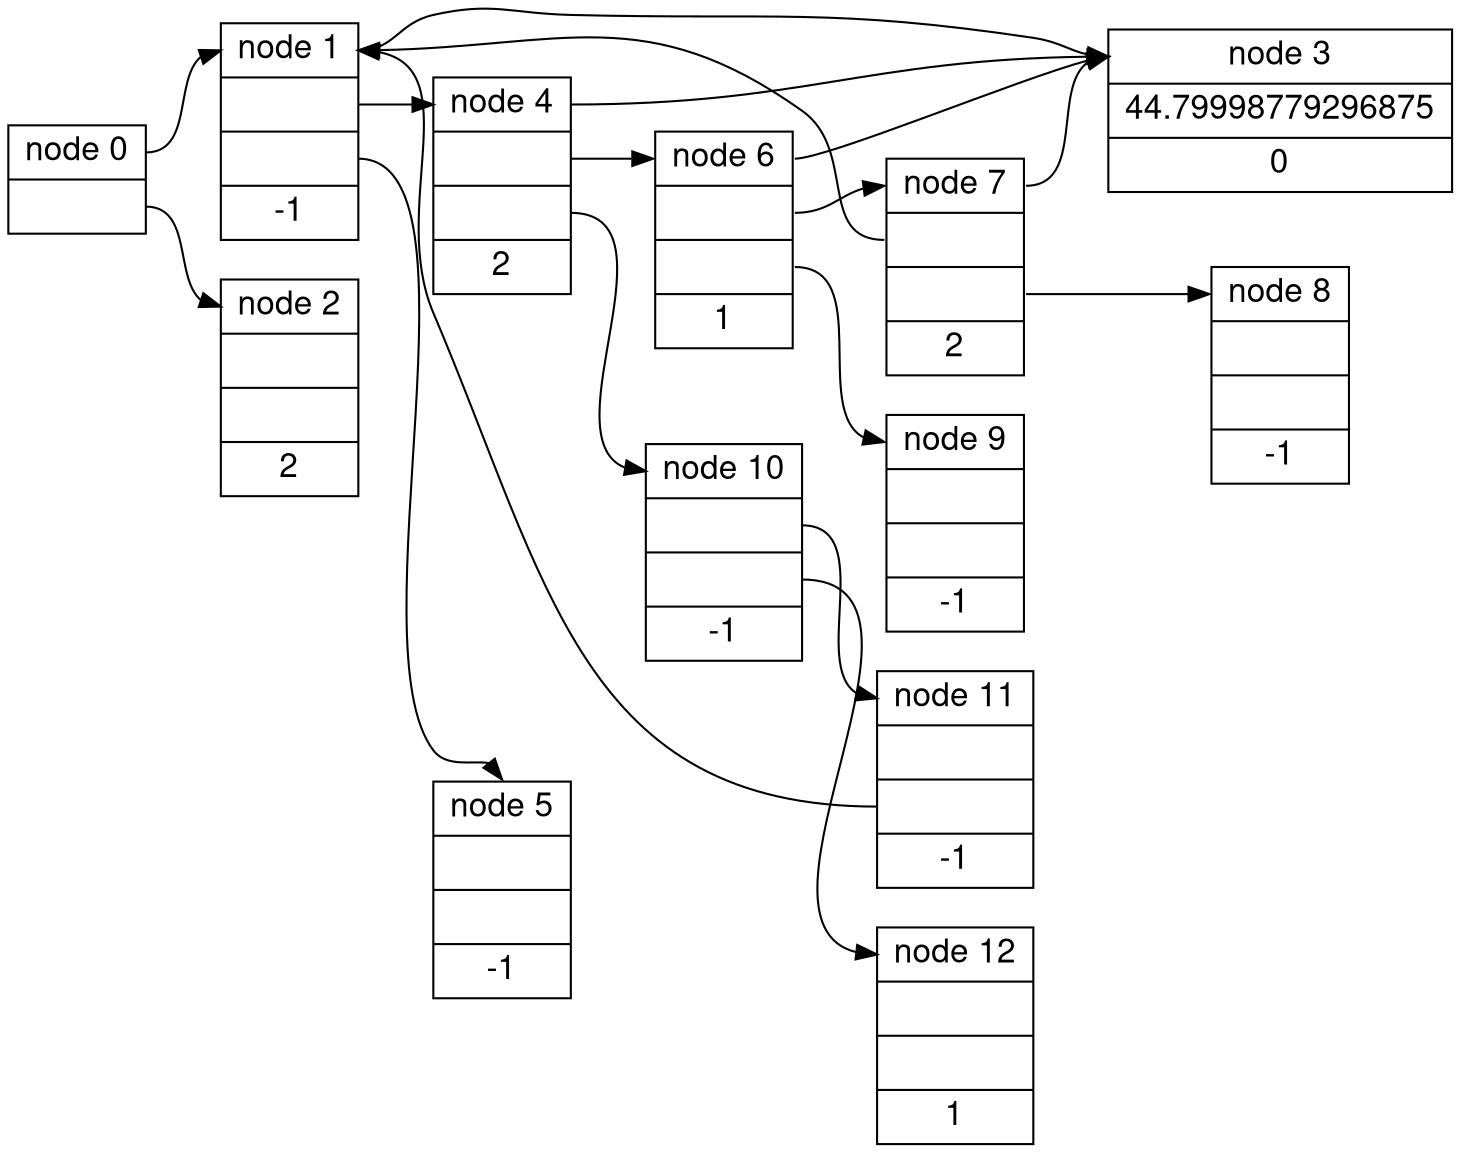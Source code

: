 # from https://graphviz.org/Gallery/directed/datastruct.gv.txt

#   The graph file was generated automatically from a session with the
#   LDBX graphical interface to the standard DBX debugger. Nodes are
#   drawn with the record shape. Labels of this shape are interpreted
#   specially as nested horizontal and vertical box lists formatted as
#   tables. In a record label, curly braces { } enclose lists, vertical
#   bar | separates list items, and <sym> creates a port identifier for
#   attaching edges. Edges are also labeled with id attributes. Though
#   not demonstrated in this particular file, these attributes allow
#   referencing multiple (parallel) edges between the same node pair.

digraph g {
fontname="Helvetica,Arial,sans-serif"
node [fontname="Helvetica,Arial,sans-serif"]
edge [fontname="Helvetica,Arial,sans-serif"]
graph [
rankdir = "LR"
];
node [
fontsize = "16"
shape = "ellipse"
];
edge [
];
"node0" [
label = "<f0> node 0| <f1>"
shape = "record"
];
"node1" [
label = "<f0> node 1| <f1> | <f2> |-1"
shape = "record"
];
"node2" [
label = "<f0> node 2| | |2"
shape = "record"
];
"node3" [
label = "<f0> node 3|44.79998779296875|0"
shape = "record"
];
"node4" [
label = "<f0> node 4| <f1> | <f2> |2"
shape = "record"
];
"node5" [
label = "<f0> node 5| | |-1"
shape = "record"
];
"node6" [
label = "<f0> node 6| <f1> | <f2> |1"
shape = "record"
];
"node7" [
label = "<f0> node 7| <f1> | <f2> |2"
shape = "record"
];
"node8" [
label = "<f0> node 8| | |-1"
shape = "record"
];
"node9" [
label = "<f0> node 9| | |-1"
shape = "record"
];
"node10" [
label = "<f0> node 10| <f1> | <f2> |-1"
shape = "record"
];
"node11" [
label = "<f0> node 11| <f1> | <f2> |-1"
shape = "record"
];
"node12" [
label = "<f0> node 12| | |1"
shape = "record"
];
"node0":f0 -> "node1":f0 [
id = 0
];
"node0":f1 -> "node2":f0 [
id = 1
];
"node1":f0 -> "node3":f0 [
id = 2
];
"node1":f1 -> "node4":f0 [
id = 3
];
"node1":f2 -> "node5":f0 [
id = 4
];
"node4":f0 -> "node3":f0 [
id = 5
];
"node4":f1 -> "node6":f0 [
id = 6
];
"node4":f2 -> "node10":f0 [
id = 7
];
"node6":f0 -> "node3":f0 [
id = 8
];
"node6":f1 -> "node7":f0 [
id = 9
];
"node6":f2 -> "node9":f0 [
id = 10
];
"node7":f0 -> "node3":f0 [
id = 11
];
"node7":f1 -> "node1":f0 [
id = 12
];
"node7":f2 -> "node8":f0 [
id = 13
];
"node10":f1 -> "node11":f0 [
id = 14
];
"node10":f2 -> "node12":f0 [
id = 15
];
"node11":f2 -> "node1":f0 [
id = 16
];
}
